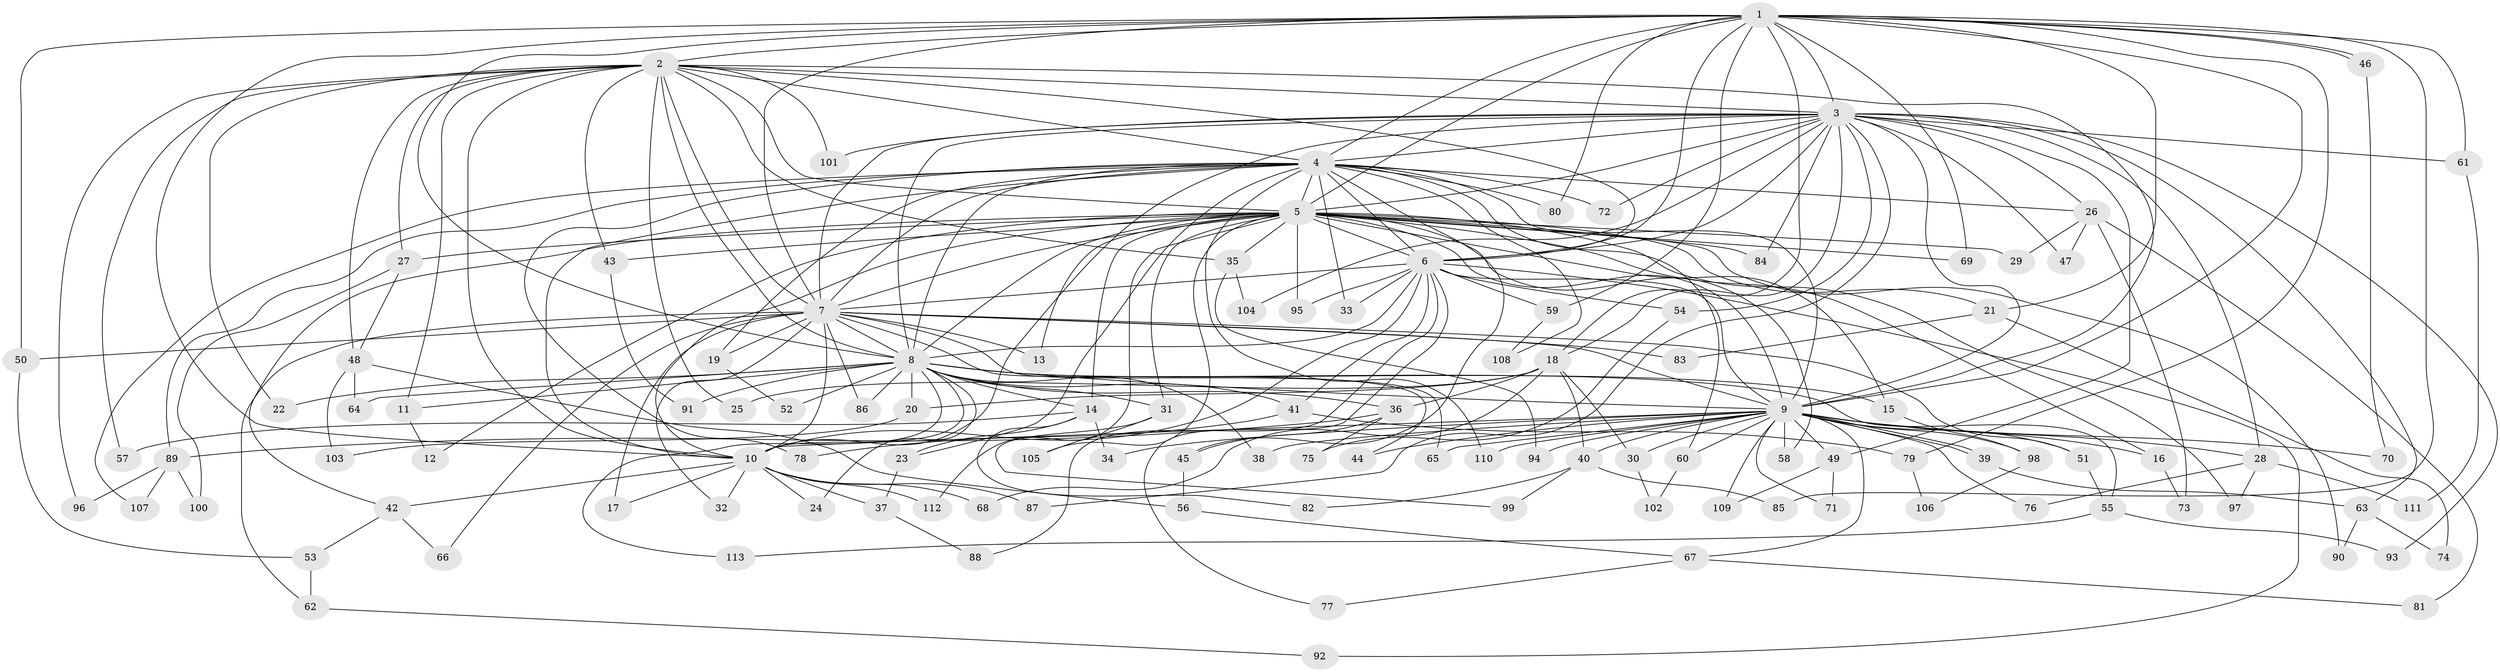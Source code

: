 // coarse degree distribution, {3: 0.2631578947368421, 22: 0.03508771929824561, 2: 0.2631578947368421, 18: 0.017543859649122806, 6: 0.07017543859649122, 26: 0.017543859649122806, 4: 0.17543859649122806, 5: 0.03508771929824561, 8: 0.017543859649122806, 17: 0.017543859649122806, 20: 0.017543859649122806, 19: 0.017543859649122806, 15: 0.017543859649122806, 16: 0.017543859649122806, 12: 0.017543859649122806}
// Generated by graph-tools (version 1.1) at 2025/36/03/04/25 23:36:38]
// undirected, 113 vertices, 251 edges
graph export_dot {
  node [color=gray90,style=filled];
  1;
  2;
  3;
  4;
  5;
  6;
  7;
  8;
  9;
  10;
  11;
  12;
  13;
  14;
  15;
  16;
  17;
  18;
  19;
  20;
  21;
  22;
  23;
  24;
  25;
  26;
  27;
  28;
  29;
  30;
  31;
  32;
  33;
  34;
  35;
  36;
  37;
  38;
  39;
  40;
  41;
  42;
  43;
  44;
  45;
  46;
  47;
  48;
  49;
  50;
  51;
  52;
  53;
  54;
  55;
  56;
  57;
  58;
  59;
  60;
  61;
  62;
  63;
  64;
  65;
  66;
  67;
  68;
  69;
  70;
  71;
  72;
  73;
  74;
  75;
  76;
  77;
  78;
  79;
  80;
  81;
  82;
  83;
  84;
  85;
  86;
  87;
  88;
  89;
  90;
  91;
  92;
  93;
  94;
  95;
  96;
  97;
  98;
  99;
  100;
  101;
  102;
  103;
  104;
  105;
  106;
  107;
  108;
  109;
  110;
  111;
  112;
  113;
  1 -- 2;
  1 -- 3;
  1 -- 4;
  1 -- 5;
  1 -- 6;
  1 -- 7;
  1 -- 8;
  1 -- 9;
  1 -- 10;
  1 -- 18;
  1 -- 21;
  1 -- 46;
  1 -- 46;
  1 -- 50;
  1 -- 59;
  1 -- 61;
  1 -- 69;
  1 -- 79;
  1 -- 80;
  1 -- 85;
  2 -- 3;
  2 -- 4;
  2 -- 5;
  2 -- 6;
  2 -- 7;
  2 -- 8;
  2 -- 9;
  2 -- 10;
  2 -- 11;
  2 -- 22;
  2 -- 25;
  2 -- 27;
  2 -- 35;
  2 -- 43;
  2 -- 48;
  2 -- 57;
  2 -- 96;
  2 -- 101;
  3 -- 4;
  3 -- 5;
  3 -- 6;
  3 -- 7;
  3 -- 8;
  3 -- 9;
  3 -- 10;
  3 -- 18;
  3 -- 26;
  3 -- 28;
  3 -- 47;
  3 -- 49;
  3 -- 54;
  3 -- 61;
  3 -- 63;
  3 -- 72;
  3 -- 84;
  3 -- 87;
  3 -- 93;
  3 -- 101;
  3 -- 104;
  4 -- 5;
  4 -- 6;
  4 -- 7;
  4 -- 8;
  4 -- 9;
  4 -- 10;
  4 -- 19;
  4 -- 23;
  4 -- 26;
  4 -- 33;
  4 -- 45;
  4 -- 60;
  4 -- 72;
  4 -- 78;
  4 -- 80;
  4 -- 89;
  4 -- 107;
  4 -- 108;
  4 -- 110;
  5 -- 6;
  5 -- 7;
  5 -- 8;
  5 -- 9;
  5 -- 10;
  5 -- 12;
  5 -- 13;
  5 -- 14;
  5 -- 15;
  5 -- 16;
  5 -- 21;
  5 -- 27;
  5 -- 29;
  5 -- 31;
  5 -- 35;
  5 -- 42;
  5 -- 43;
  5 -- 58;
  5 -- 69;
  5 -- 84;
  5 -- 90;
  5 -- 95;
  5 -- 97;
  5 -- 105;
  5 -- 112;
  6 -- 7;
  6 -- 8;
  6 -- 9;
  6 -- 10;
  6 -- 33;
  6 -- 41;
  6 -- 54;
  6 -- 59;
  6 -- 77;
  6 -- 88;
  6 -- 92;
  6 -- 95;
  7 -- 8;
  7 -- 9;
  7 -- 10;
  7 -- 13;
  7 -- 17;
  7 -- 19;
  7 -- 32;
  7 -- 44;
  7 -- 50;
  7 -- 51;
  7 -- 62;
  7 -- 65;
  7 -- 66;
  7 -- 83;
  7 -- 86;
  8 -- 9;
  8 -- 10;
  8 -- 11;
  8 -- 14;
  8 -- 15;
  8 -- 20;
  8 -- 22;
  8 -- 24;
  8 -- 31;
  8 -- 36;
  8 -- 38;
  8 -- 41;
  8 -- 52;
  8 -- 55;
  8 -- 64;
  8 -- 86;
  8 -- 91;
  8 -- 113;
  9 -- 10;
  9 -- 16;
  9 -- 28;
  9 -- 30;
  9 -- 34;
  9 -- 38;
  9 -- 39;
  9 -- 39;
  9 -- 40;
  9 -- 44;
  9 -- 49;
  9 -- 51;
  9 -- 58;
  9 -- 60;
  9 -- 65;
  9 -- 67;
  9 -- 70;
  9 -- 71;
  9 -- 76;
  9 -- 94;
  9 -- 98;
  9 -- 109;
  9 -- 110;
  10 -- 17;
  10 -- 24;
  10 -- 32;
  10 -- 37;
  10 -- 42;
  10 -- 68;
  10 -- 87;
  10 -- 112;
  11 -- 12;
  14 -- 23;
  14 -- 34;
  14 -- 57;
  14 -- 82;
  15 -- 98;
  16 -- 73;
  18 -- 20;
  18 -- 25;
  18 -- 30;
  18 -- 36;
  18 -- 40;
  18 -- 68;
  19 -- 52;
  20 -- 103;
  21 -- 74;
  21 -- 83;
  23 -- 37;
  26 -- 29;
  26 -- 47;
  26 -- 73;
  26 -- 81;
  27 -- 48;
  27 -- 100;
  28 -- 76;
  28 -- 97;
  28 -- 111;
  30 -- 102;
  31 -- 99;
  31 -- 105;
  35 -- 94;
  35 -- 104;
  36 -- 45;
  36 -- 75;
  36 -- 89;
  37 -- 88;
  39 -- 63;
  40 -- 82;
  40 -- 85;
  40 -- 99;
  41 -- 78;
  41 -- 79;
  42 -- 53;
  42 -- 66;
  43 -- 91;
  45 -- 56;
  46 -- 70;
  48 -- 56;
  48 -- 64;
  48 -- 103;
  49 -- 71;
  49 -- 109;
  50 -- 53;
  51 -- 55;
  53 -- 62;
  54 -- 75;
  55 -- 93;
  55 -- 113;
  56 -- 67;
  59 -- 108;
  60 -- 102;
  61 -- 111;
  62 -- 92;
  63 -- 74;
  63 -- 90;
  67 -- 77;
  67 -- 81;
  79 -- 106;
  89 -- 96;
  89 -- 100;
  89 -- 107;
  98 -- 106;
}
